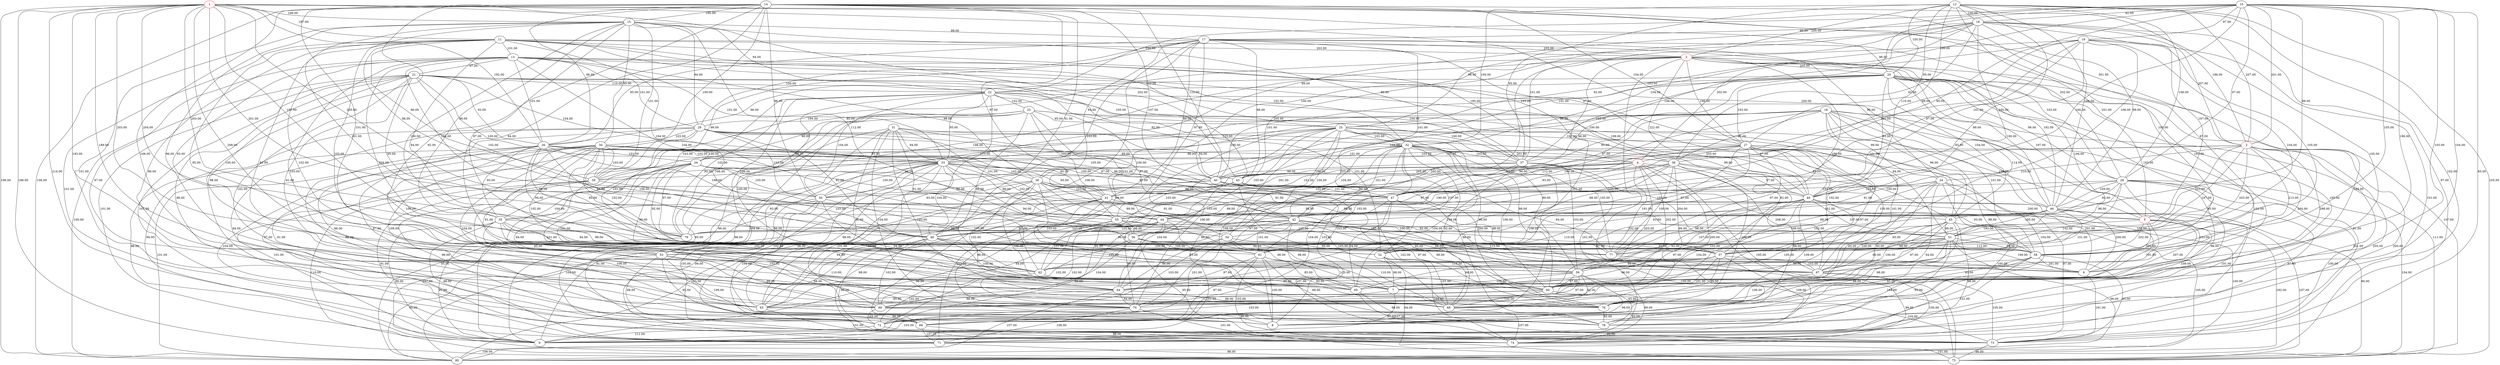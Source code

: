 graph {
44[color=black]
45[color=black]
46[color=black]
47[color=black]
48[color=black]
49[color=black]
50[color=black]
51[color=black]
52[color=black]
53[color=black]
10[color=black]
54[color=black]
11[color=black]
55[color=black]
12[color=black]
56[color=black]
57[color=black]
13[color=black]
58[color=black]
14[color=black]
15[color=black]
59[color=black]
16[color=black]
17[color=black]
18[color=black]
19[color=black]
1[color=red]
2[color=red]
3[color=red]
4[color=red]
5[color=red]
6[color=black]
7[color=black]
8[color=black]
9[color=black]
60[color=black]
61[color=black]
62[color=black]
63[color=black]
64[color=black]
20[color=black]
65[color=black]
21[color=black]
22[color=black]
66[color=black]
67[color=black]
23[color=black]
68[color=black]
24[color=black]
69[color=black]
25[color=black]
26[color=black]
27[color=black]
28[color=black]
29[color=black]
70[color=black]
71[color=black]
72[color=black]
73[color=black]
74[color=black]
30[color=black]
75[color=black]
31[color=black]
32[color=black]
76[color=black]
77[color=black]
33[color=black]
78[color=black]
34[color=black]
35[color=black]
79[color=black]
36[color=black]
37[color=black]
38[color=black]
39[color=black]
80[color=black]
40[color=black]
41[color=black]
42[color=black]
43[color=black]
26--40[label=100.00]
18--43[label=104.00]
26--41[label=95.00]
11--56[label=104.00]
34--40[label=94.00]
58--73[label=93.00]
11--58[label=94.00]
26--47[label=100.00]
26--48[label=90.00]
26--49[label=96.00]
66--71[label=107.00]
3--51[label=203.00]
18--48[label=96.00]
51--80[label=96.00]
18--47[label=97.00]
66--74[label=98.00]
18--45[label=96.00]
3--53[label=197.00]
3--59[label=204.00]
3--58[label=213.00]
19--80[label=101.00]
74--75[label=101.00]
11--60[label=95.00]
26--33[label=102.00]
51--77[label=99.00]
18--50[label=113.00]
26--34[label=101.00]
26--35[label=93.00]
10--22[label=104.00]
27--78[label=104.00]
29--9[label=99.00]
29--8[label=97.00]
27--77[label=97.00]
42--51[label=92.00]
18--58[label=101.00]
42--53[label=96.00]
51--72[label=98.00]
10--19[label=97.00]
10--16[label=82.00]
42--48[label=105.00]
3--47[label=189.00]
3--49[label=210.00]
11--50[label=98.00]
11--39[label=96.00]
4--77[label=191.00]
11--36[label=103.00]
27--67[label=101.00]
42--61[label=101.00]
27--68[label=100.00]
42--60[label=97.00]
18--25[label=98.00]
18--24[label=99.00]
27--61[label=100.00]
42--67[label=113.00]
42--66[label=101.00]
3--33[label=195.00]
27--70[label=102.00]
42--59[label=95.00]
19--61[label=104.00]
11--43[label=105.00]
50--61[label=105.00]
4--71[label=195.00]
17--2[label=205.00]
11--28[label=103.00]
4--67[label=208.00]
11--25[label=110.00]
4--68[label=200.00]
27--57[label=102.00]
42--74[label=107.00]
57--59[label=99.00]
12--75[label=105.00]
18--37[label=98.00]
27--52[label=97.00]
18--36[label=97.00]
50--53[label=96.00]
57--62[label=110.00]
4--60[label=203.00]
16--4[label=202.00]
4--56[label=190.00]
16--3[label=207.00]
59--74[label=99.00]
4--59[label=202.00]
59--78[label=93.00]
10--50[label=106.00]
19--41[label=101.00]
25--32[label=102.00]
25--33[label=100.00]
10--47[label=90.00]
10--46[label=98.00]
16--5[label=197.00]
25--39[label=93.00]
19--44[label=99.00]
4--50[label=201.00]
19--47[label=97.00]
65--73[label=107.00]
4--40[label=196.00]
4--43[label=205.00]
26--78[label=99.00]
26--79[label=99.00]
59--64[label=95.00]
10--60[label=104.00]
59--68[label=92.00]
19--52[label=105.00]
50--75[label=107.00]
59--70[label=97.00]
10--58[label=105.00]
50--72[label=105.00]
43--47[label=98.00]
26--62[label=100.00]
26--63[label=96.00]
43--64[label=104.00]
60--68[label=100.00]
11--79[label=101.00]
10--33[label=99.00]
60--63[label=95.00]
10--28[label=97.00]
1--3[label=301.00]
19--24[label=106.00]
43--76[label=96.00]
58--62[label=98.00]
65--78[label=98.00]
43--71[label=103.00]
58--60[label=93.00]
11--68[label=96.00]
26--58[label=94.00]
43--70[label=95.00]
27--7[label=97.00]
60--74[label=93.00]
60--73[label=104.00]
10--42[label=100.00]
60--70[label=101.00]
10--39[label=92.00]
19--32[label=104.00]
55--7[label=98.00]
27--4[label=203.00]
38--6[label=193.00]
11--73[label=101.00]
55--9[label=96.00]
25--27[label=102.00]
38--9[label=91.00]
19--36[label=99.00]
43--68[label=103.00]
16--38[label=100.00]
16--37[label=101.00]
16--36[label=91.00]
44--48[label=103.00]
25--76[label=98.00]
5--64[label=191.00]
1--46[label=200.00]
1--44[label=205.00]
1--43[label=202.00]
50--8[label=104.00]
50--7[label=94.00]
16--25[label=98.00]
24--49[label=104.00]
24--42[label=91.00]
45--80[label=105.00]
1--53[label=203.00]
1--51[label=201.00]
21--9[label=101.00]
2--8[label=201.00]
32--4[label=201.00]
5--75[label=197.00]
52--68[label=101.00]
17--67[label=97.00]
32--8[label=103.00]
17--66[label=108.00]
20--5[label=197.00]
43--6[label=200.00]
53--70[label=98.00]
2--64[label=200.00]
53--78[label=109.00]
10--73[label=93.00]
5--80[label=192.00]
20--8[label=105.00]
25--62[label=103.00]
53--72[label=98.00]
44--69[label=94.00]
25--60[label=98.00]
1--28[label=202.00]
25--54[label=104.00]
1--26[label=192.00]
44--75[label=95.00]
44--70[label=99.00]
25--59[label=99.00]
53--69[label=99.00]
25--56[label=105.00]
44--72[label=102.00]
59--60[label=97.00]
2--79[label=198.00]
16--49[label=105.00]
53--80[label=95.00]
2--75[label=204.00]
2--78[label=194.00]
72--73[label=92.00]
16--40[label=101.00]
16--46[label=99.00]
25--70[label=106.00]
44--57[label=110.00]
68--74[label=107.00]
44--65[label=98.00]
1--35[label=197.00]
15--17[label=99.00]
51--6[label=199.00]
51--9[label=93.00]
51--8[label=95.00]
30--69[label=104.00]
2--46[label=192.00]
45--51[label=99.00]
67--76[label=106.00]
2--49[label=222.00]
2--43[label=205.00]
24--76[label=93.00]
24--77[label=89.00]
3--9[label=201.00]
17--35[label=99.00]
17--38[label=94.00]
23--25[label=95.00]
3--6[label=298.00]
30--71[label=104.00]
30--77[label=95.00]
31--9[label=95.00]
23--29[label=95.00]
2--58[label=193.00]
2--57[label=194.00]
19--2[label=199.00]
17--24[label=90.00]
1--15[label=199.00]
17--26[label=95.00]
17--29[label=100.00]
30--80[label=101.00]
39--48[label=103.00]
1--11[label=197.00]
2--52[label=198.00]
17--20[label=96.00]
16--17[label=90.00]
30--47[label=97.00]
45--72[label=98.00]
30--48[label=106.00]
2--27[label=196.00]
18--63[label=106.00]
2--20[label=205.00]
51--67[label=95.00]
45--71[label=98.00]
46--77[label=108.00]
46--78[label=101.00]
46--75[label=90.00]
23--51[label=84.00]
3--71[label=205.00]
3--74[label=200.00]
52--7[label=98.00]
51--59[label=105.00]
39--75[label=110.00]
39--74[label=91.00]
45--65[label=100.00]
52--74[label=104.00]
52--75[label=94.00]
39--72[label=96.00]
45--67[label=100.00]
17--55[label=97.00]
30--57[label=102.00]
24--68[label=95.00]
18--76[label=95.00]
45--62[label=102.00]
18--75[label=111.00]
51--53[label=99.00]
18--73[label=91.00]
73--75[label=96.00]
45--60[label=97.00]
51--58[label=98.00]
23--41[label=103.00]
2--39[label=195.00]
3--61[label=203.00]
18--78[label=98.00]
17--48[label=103.00]
23--37[label=100.00]
23--34[label=90.00]
39--69[label=95.00]
24--71[label=100.00]
24--72[label=94.00]
17--41[label=96.00]
24--73[label=97.00]
30--63[label=109.00]
30--64[label=91.00]
39--64[label=94.00]
17--43[label=98.00]
67--73[label=105.00]
17--42[label=101.00]
30--8[label=91.00]
30--67[label=102.00]
45--57[label=95.00]
67--74[label=100.00]
54--58[label=112.00]
14--27[label=104.00]
14--26[label=96.00]
22--23[label=102.00]
46--56[label=93.00]
23--73[label=104.00]
31--68[label=103.00]
31--69[label=96.00]
58--8[label=104.00]
35--9[label=99.00]
38--51[label=98.00]
12--9[label=102.00]
38--50[label=96.00]
58--9[label=101.00]
31--74[label=98.00]
58--6[label=201.00]
12--2[label=200.00]
15--66[label=101.00]
31--70[label=104.00]
12--3[label=207.00]
15--68[label=91.00]
12--5[label=201.00]
30--33[label=98.00]
15--65[label=103.00]
30--34[label=100.00]
15--64[label=96.00]
54--64[label=98.00]
30--36[label=101.00]
46--6[label=200.00]
30--39[label=103.00]
14--39[label=100.00]
46--67[label=101.00]
23--62[label=99.00]
7--72[label=103.00]
14--40[label=110.00]
38--41[label=103.00]
23--54[label=101.00]
38--46[label=96.00]
38--45[label=91.00]
46--72[label=109.00]
15--77[label=100.00]
70--9[label=103.00]
70--74[label=101.00]
70--71[label=108.00]
14--48[label=91.00]
22--45[label=101.00]
22--46[label=93.00]
14--42[label=107.00]
29--30[label=103.00]
31--55[label=101.00]
14--50[label=96.00]
22--50[label=104.00]
22--52[label=101.00]
38--76[label=106.00]
22--53[label=106.00]
5--6[label=309.00]
47--75[label=100.00]
5--7[label=207.00]
47--77[label=88.00]
23--9[label=99.00]
29--47[label=105.00]
29--48[label=92.00]
40--80[label=104.00]
29--49[label=99.00]
22--33[label=95.00]
29--40[label=99.00]
14--57[label=100.00]
22--35[label=103.00]
14--55[label=97.00]
29--43[label=94.00]
46--48[label=108.00]
14--53[label=101.00]
38--71[label=99.00]
14--62[label=94.00]
38--62[label=95.00]
34--7[label=101.00]
55--67[label=95.00]
14--60[label=92.00]
38--64[label=102.00]
46--51[label=105.00]
23--79[label=106.00]
46--52[label=102.00]
59--7[label=102.00]
31--61[label=91.00]
38--67[label=105.00]
34--9[label=101.00]
32--77[label=105.00]
32--70[label=97.00]
21--22[label=110.00]
47--61[label=103.00]
16--73[label=97.00]
22--68[label=99.00]
37--59[label=103.00]
1--80[label=190.00]
22--7[label=100.00]
31--33[label=94.00]
60--8[label=99.00]
31--32[label=115.00]
15--29[label=94.00]
15--22[label=94.00]
47--55[label=99.00]
37--61[label=103.00]
32--68[label=92.00]
37--40[label=88.00]
21--33[label=104.00]
37--44[label=102.00]
53--66[label=92.00]
16--65[label=105.00]
31--42[label=97.00]
15--37[label=90.00]
22--63[label=93.00]
15--39[label=101.00]
21--26[label=93.00]
47--65[label=94.00]
11--2[label=203.00]
15--35[label=99.00]
6--73[label=191.00]
15--30[label=95.00]
32--78[label=86.00]
11--4[label=195.00]
47--68[label=102.00]
72--9[label=111.00]
32--52[label=107.00]
37--76[label=101.00]
21--40[label=92.00]
32--55[label=101.00]
37--78[label=97.00]
1--64[label=189.00]
71--80[label=106.00]
10--7[label=103.00]
1--69[label=193.00]
1--65[label=208.00]
21--37[label=104.00]
10--3[label=201.00]
10--6[label=196.00]
37--65[label=106.00]
54--69[label=103.00]
69--72[label=105.00]
37--64[label=104.00]
32--66[label=104.00]
54--68[label=110.00]
32--60[label=106.00]
21--55[label=102.00]
48--73[label=96.00]
1--75[label=196.00]
14--15[label=105.00]
22--79[label=102.00]
36--40[label=97.00]
1--71[label=214.00]
44--9[label=99.00]
5--51[label=193.00]
61--8[label=100.00]
61--7[label=105.00]
1--79[label=203.00]
1--77[label=204.00]
5--58[label=202.00]
15--56[label=112.00]
21--46[label=100.00]
71--75[label=98.00]
15--57[label=97.00]
54--76[label=94.00]
21--49[label=108.00]
32--57[label=92.00]
56--63[label=102.00]
48--69[label=102.00]
56--61[label=105.00]
21--64[label=98.00]
48--65[label=100.00]
49--5[label=200.00]
21--65[label=91.00]
48--63[label=110.00]
26--5[label=198.00]
76--78[label=92.00]
33--78[label=95.00]
26--9[label=96.00]
12--20[label=105.00]
36--45[label=100.00]
33--80[label=95.00]
36--47[label=93.00]
28--46[label=109.00]
36--42[label=103.00]
12--16[label=100.00]
20--22[label=103.00]
41--80[label=103.00]
21--56[label=95.00]
7--9[label=97.00]
28--45[label=94.00]
36--49[label=97.00]
56--57[label=93.00]
28--41[label=101.00]
21--71[label=101.00]
64--70[label=94.00]
32--42[label=101.00]
32--44[label=104.00]
21--76[label=102.00]
48--52[label=100.00]
20--27[label=103.00]
36--60[label=99.00]
20--26[label=96.00]
33--66[label=98.00]
64--76[label=96.00]
48--59[label=105.00]
20--28[label=98.00]
33--72[label=102.00]
64--69[label=98.00]
36--54[label=99.00]
32--34[label=98.00]
32--37[label=103.00]
64--80[label=107.00]
20--37[label=103.00]
33--55[label=98.00]
21--80[label=100.00]
20--40[label=101.00]
33--61[label=94.00]
61--78[label=98.00]
20--45[label=104.00]
20--44[label=95.00]
61--74[label=103.00]
79--9[label=91.00]
36--66[label=98.00]
33--63[label=98.00]
21--78[label=98.00]
14--3[label=196.00]
20--49[label=95.00]
33--47[label=97.00]
49--80[label=100.00]
33--44[label=102.00]
20--46[label=100.00]
33--48[label=104.00]
36--79[label=97.00]
49--76[label=109.00]
33--50[label=100.00]
49--77[label=98.00]
33--53[label=93.00]
61--64[label=97.00]
36--77[label=100.00]
61--66[label=97.00]
36--76[label=104.00]
61--65[label=85.00]
13--21[label=97.00]
27--49[label=89.00]
13--27[label=97.00]
27--47[label=112.00]
11--13[label=101.00]
13--26[label=101.00]
13--29[label=101.00]
29--50[label=103.00]
40--77[label=84.00]
57--68[label=99.00]
20--58[label=103.00]
49--70[label=104.00]
14--67[label=97.00]
20--57[label=114.00]
27--41[label=103.00]
33--39[label=92.00]
55--62[label=101.00]
29--52[label=101.00]
57--67[label=103.00]
77--80[label=99.00]
33--38[label=102.00]
49--65[label=93.00]
14--72[label=100.00]
42--79[label=103.00]
55--56[label=98.00]
14--70[label=106.00]
63--66[label=96.00]
57--70[label=101.00]
33--41[label=95.00]
35--52[label=94.00]
41--42[label=103.00]
34--79[label=97.00]
49--69[label=97.00]
41--44[label=99.00]
13--32[label=102.00]
35--59[label=102.00]
13--33[label=101.00]
13--38[label=98.00]
35--54[label=99.00]
25--5[label=198.00]
27--33[label=103.00]
25--8[label=108.00]
40--63[label=101.00]
57--78[label=109.00]
25--9[label=98.00]
12--46[label=106.00]
63--73[label=101.00]
57--7[label=96.00]
49--55[label=98.00]
20--71[label=103.00]
14--80[label=106.00]
28--79[label=101.00]
12--49[label=110.00]
40--59[label=100.00]
49--51[label=107.00]
20--75[label=107.00]
28--75[label=104.00]
35--63[label=108.00]
34--68[label=101.00]
49--59[label=107.00]
28--73[label=100.00]
28--74[label=97.00]
13--44[label=106.00]
35--68[label=103.00]
34--62[label=99.00]
34--61[label=92.00]
13--49[label=100.00]
13--48[label=104.00]
29--72[label=94.00]
29--73[label=97.00]
40--58[label=93.00]
24--6[label=201.00]
62--72[label=102.00]
12--35[label=101.00]
12--32[label=100.00]
28--69[label=98.00]
12--37[label=95.00]
28--65[label=103.00]
41--63[label=94.00]
35--71[label=88.00]
34--58[label=91.00]
28--62[label=102.00]
62--65[label=92.00]
13--53[label=93.00]
34--50[label=105.00]
35--77[label=99.00]
69--8[label=96.00]
34--53[label=104.00]
40--47[label=101.00]
12--28[label=106.00]
12--27[label=95.00]
41--70[label=98.00]
41--74[label=98.00]
56--69[label=104.00]
56--67[label=98.00]
13--60[label=103.00]
13--6[label=204.00]
13--63[label=97.00]
28--51[label=98.00]
13--62[label=102.00]
41--76[label=93.00]
}